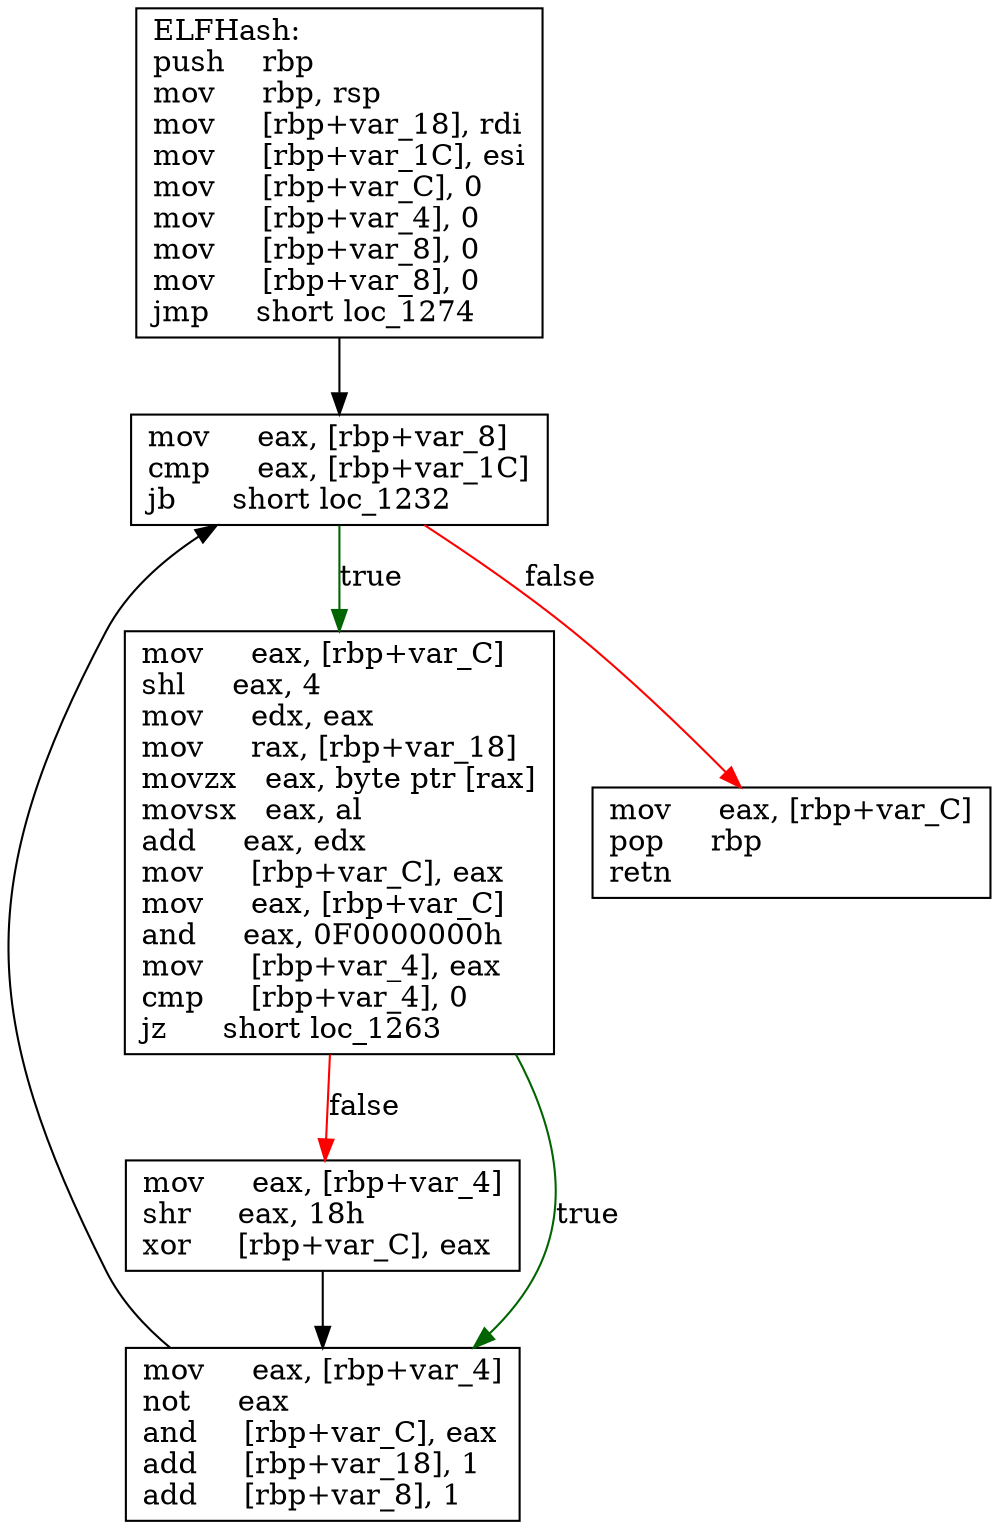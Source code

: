 digraph "ELFHash" {
	graph [
	];
	node [
		shape = "box"
	];
	edge [
	];
	"0" [
		label = "ELFHash:\lpush    rbp\lmov     rbp, rsp\lmov     [rbp+var_18], rdi\lmov     [rbp+var_1C], esi\lmov     [rbp+var_C], 0\lmov     [rbp+var_4], 0\lmov     [rbp+var_8], 0\lmov     [rbp+var_8], 0\ljmp     short loc_1274\l"
	];
	"1" [
		label = "mov     eax, [rbp+var_C]\lshl     eax, 4\lmov     edx, eax\lmov     rax, [rbp+var_18]\lmovzx   eax, byte ptr [rax]\lmovsx   eax, al\ladd     eax, edx\lmov     [rbp+var_C], eax\lmov     eax, [rbp+var_C]\land     eax, 0F0000000h\lmov     [rbp+var_4], eax\lcmp     [rbp+var_4], 0\ljz      short loc_1263\l"
	];
	"2" [
		label = "mov     eax, [rbp+var_4]\lshr     eax, 18h\lxor     [rbp+var_C], eax\l"
	];
	"3" [
		label = "mov     eax, [rbp+var_4]\lnot     eax\land     [rbp+var_C], eax\ladd     [rbp+var_18], 1\ladd     [rbp+var_8], 1\l"
	];
	"4" [
		label = "mov     eax, [rbp+var_8]\lcmp     eax, [rbp+var_1C]\ljb      short loc_1232\l"
	];
	"5" [
		label = "mov     eax, [rbp+var_C]\lpop     rbp\lretn\l"
	];
// node 0
	"0" -> "4" [ ];
// node 1
	"1" -> "2" [ label = "false", color = red ];
	"1" -> "3" [ label = "true", color = darkgreen ];
// node 2
	"2" -> "3" [ ];
// node 3
	"3" -> "4" [ ];
// node 4
	"4" -> "1" [ label = "true", color = darkgreen ];
	"4" -> "5" [ label = "false", color = red ];
// node 5
}
